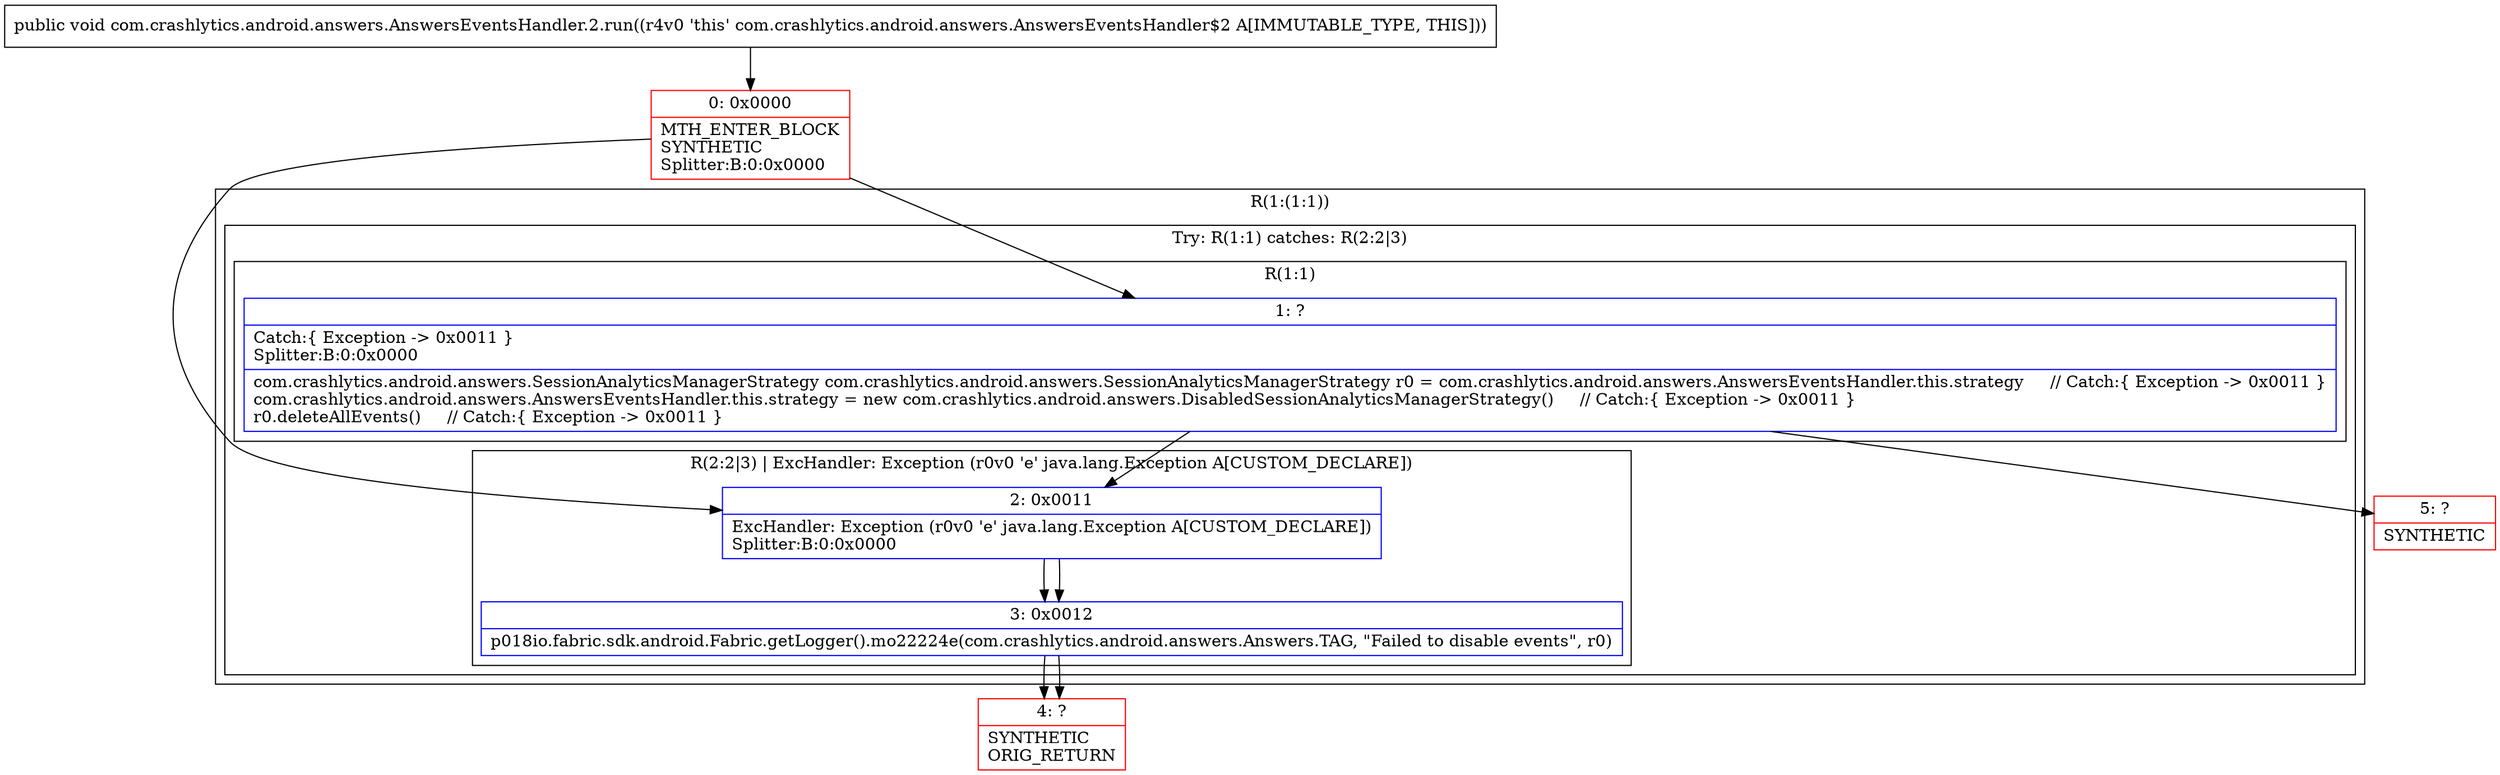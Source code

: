 digraph "CFG forcom.crashlytics.android.answers.AnswersEventsHandler.2.run()V" {
subgraph cluster_Region_157441749 {
label = "R(1:(1:1))";
node [shape=record,color=blue];
subgraph cluster_TryCatchRegion_203223369 {
label = "Try: R(1:1) catches: R(2:2|3)";
node [shape=record,color=blue];
subgraph cluster_Region_1072920738 {
label = "R(1:1)";
node [shape=record,color=blue];
Node_1 [shape=record,label="{1\:\ ?|Catch:\{ Exception \-\> 0x0011 \}\lSplitter:B:0:0x0000\l|com.crashlytics.android.answers.SessionAnalyticsManagerStrategy com.crashlytics.android.answers.SessionAnalyticsManagerStrategy r0 = com.crashlytics.android.answers.AnswersEventsHandler.this.strategy     \/\/ Catch:\{ Exception \-\> 0x0011 \}\lcom.crashlytics.android.answers.AnswersEventsHandler.this.strategy = new com.crashlytics.android.answers.DisabledSessionAnalyticsManagerStrategy()     \/\/ Catch:\{ Exception \-\> 0x0011 \}\lr0.deleteAllEvents()     \/\/ Catch:\{ Exception \-\> 0x0011 \}\l}"];
}
subgraph cluster_Region_359123908 {
label = "R(2:2|3) | ExcHandler: Exception (r0v0 'e' java.lang.Exception A[CUSTOM_DECLARE])\l";
node [shape=record,color=blue];
Node_2 [shape=record,label="{2\:\ 0x0011|ExcHandler: Exception (r0v0 'e' java.lang.Exception A[CUSTOM_DECLARE])\lSplitter:B:0:0x0000\l}"];
Node_3 [shape=record,label="{3\:\ 0x0012|p018io.fabric.sdk.android.Fabric.getLogger().mo22224e(com.crashlytics.android.answers.Answers.TAG, \"Failed to disable events\", r0)\l}"];
}
}
}
subgraph cluster_Region_359123908 {
label = "R(2:2|3) | ExcHandler: Exception (r0v0 'e' java.lang.Exception A[CUSTOM_DECLARE])\l";
node [shape=record,color=blue];
Node_2 [shape=record,label="{2\:\ 0x0011|ExcHandler: Exception (r0v0 'e' java.lang.Exception A[CUSTOM_DECLARE])\lSplitter:B:0:0x0000\l}"];
Node_3 [shape=record,label="{3\:\ 0x0012|p018io.fabric.sdk.android.Fabric.getLogger().mo22224e(com.crashlytics.android.answers.Answers.TAG, \"Failed to disable events\", r0)\l}"];
}
Node_0 [shape=record,color=red,label="{0\:\ 0x0000|MTH_ENTER_BLOCK\lSYNTHETIC\lSplitter:B:0:0x0000\l}"];
Node_4 [shape=record,color=red,label="{4\:\ ?|SYNTHETIC\lORIG_RETURN\l}"];
Node_5 [shape=record,color=red,label="{5\:\ ?|SYNTHETIC\l}"];
MethodNode[shape=record,label="{public void com.crashlytics.android.answers.AnswersEventsHandler.2.run((r4v0 'this' com.crashlytics.android.answers.AnswersEventsHandler$2 A[IMMUTABLE_TYPE, THIS])) }"];
MethodNode -> Node_0;
Node_1 -> Node_2;
Node_1 -> Node_5;
Node_2 -> Node_3;
Node_3 -> Node_4;
Node_2 -> Node_3;
Node_3 -> Node_4;
Node_0 -> Node_1;
Node_0 -> Node_2;
}

